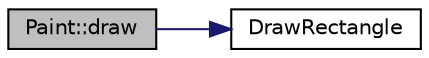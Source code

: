 digraph "Paint::draw"
{
 // LATEX_PDF_SIZE
  edge [fontname="Helvetica",fontsize="10",labelfontname="Helvetica",labelfontsize="10"];
  node [fontname="Helvetica",fontsize="10",shape=record];
  rankdir="LR";
  Node1 [label="Paint::draw",height=0.2,width=0.4,color="black", fillcolor="grey75", style="filled", fontcolor="black",tooltip=" "];
  Node1 -> Node2 [color="midnightblue",fontsize="10",style="solid",fontname="Helvetica"];
  Node2 [label="DrawRectangle",height=0.2,width=0.4,color="black", fillcolor="white", style="filled",URL="$raylib_8h.html#a88487ce9452e4345ac18640ea4ed675c",tooltip=" "];
}
